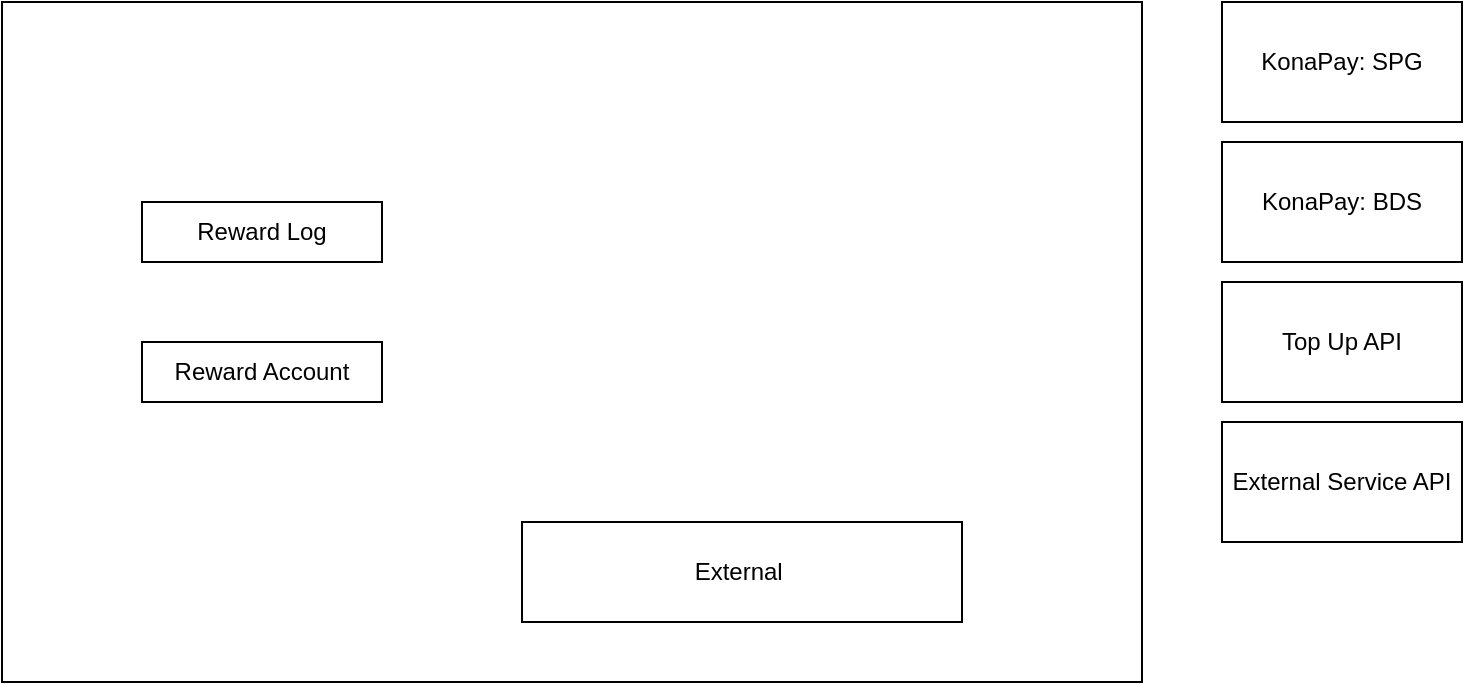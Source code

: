 <mxfile version="10.7.1" type="github"><diagram id="GvwxA-P6MV99on_3092W" name="Page-1"><mxGraphModel dx="998" dy="499" grid="1" gridSize="10" guides="1" tooltips="1" connect="1" arrows="1" fold="1" page="1" pageScale="1" pageWidth="850" pageHeight="1100" math="0" shadow="0"><root><mxCell id="0"/><mxCell id="1" parent="0"/><mxCell id="7XbN2wjNKOVCje_wfrPv-1" value="" style="rounded=0;whiteSpace=wrap;html=1;" vertex="1" parent="1"><mxGeometry x="70" y="80" width="570" height="340" as="geometry"/></mxCell><mxCell id="7XbN2wjNKOVCje_wfrPv-2" value="KonaPay: SPG" style="rounded=0;whiteSpace=wrap;html=1;" vertex="1" parent="1"><mxGeometry x="680" y="80" width="120" height="60" as="geometry"/></mxCell><mxCell id="7XbN2wjNKOVCje_wfrPv-3" value="Top Up API" style="rounded=0;whiteSpace=wrap;html=1;" vertex="1" parent="1"><mxGeometry x="680" y="220" width="120" height="60" as="geometry"/></mxCell><mxCell id="7XbN2wjNKOVCje_wfrPv-5" value="External Service API" style="rounded=0;whiteSpace=wrap;html=1;" vertex="1" parent="1"><mxGeometry x="680" y="290" width="120" height="60" as="geometry"/></mxCell><mxCell id="7XbN2wjNKOVCje_wfrPv-6" value="External&amp;nbsp;" style="rounded=0;whiteSpace=wrap;html=1;" vertex="1" parent="1"><mxGeometry x="330" y="340" width="220" height="50" as="geometry"/></mxCell><mxCell id="7XbN2wjNKOVCje_wfrPv-7" value="KonaPay: BDS" style="rounded=0;whiteSpace=wrap;html=1;" vertex="1" parent="1"><mxGeometry x="680" y="150" width="120" height="60" as="geometry"/></mxCell><mxCell id="7XbN2wjNKOVCje_wfrPv-8" value="Reward Account" style="rounded=0;whiteSpace=wrap;html=1;" vertex="1" parent="1"><mxGeometry x="140" y="250" width="120" height="30" as="geometry"/></mxCell><mxCell id="7XbN2wjNKOVCje_wfrPv-9" value="Reward Log" style="rounded=0;whiteSpace=wrap;html=1;" vertex="1" parent="1"><mxGeometry x="140" y="180" width="120" height="30" as="geometry"/></mxCell></root></mxGraphModel></diagram></mxfile>